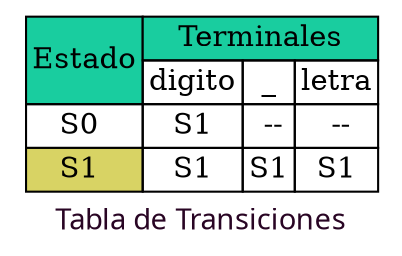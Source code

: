 digraph H {
 dpi=200; 
    graph [label=< <font color= "#290524" face="Impact" size="30">Tabla de Transiciones</font> >];
  parent [
   shape=plaintext
   label=<
     <table border='0' cellborder='1' cellspacing='0'>
       <tr>
            <td bgcolor="#19CD9F"  rowspan="2" colspan="1">Estado</td>
            <td bgcolor="#19CD9F" colspan="999">Terminales</td>
        </tr>
       
               <tr>            <td>digito</td> 
            <td>_</td> 
            <td>letra</td> 
        </tr>
        <tr>
            <td  >S0 </td>            <td>S1</td> 
            <td> --</td>
            <td> --</td>
            </tr> 
        <tr>
            <td bgcolor="#D8D364" >S1 </td>            <td>S1</td> 
            <td>S1</td> 
            <td>S1</td> 
            </tr> 
     </table>
  >];
}
